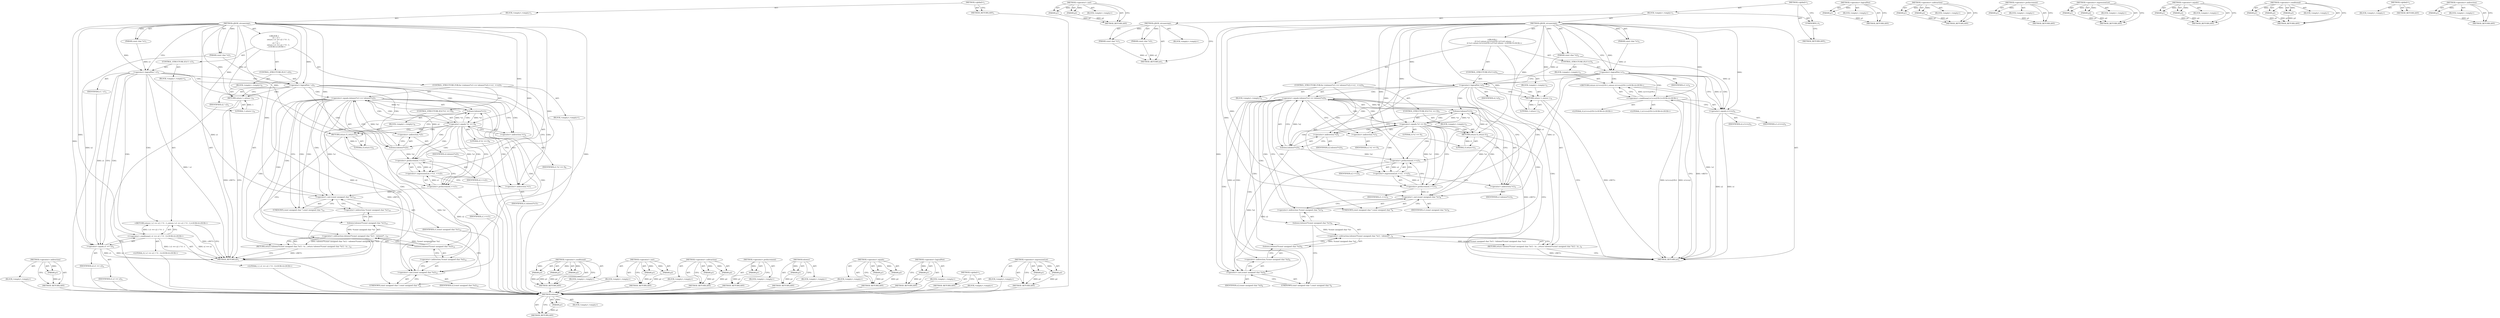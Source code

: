 digraph "&lt;operator&gt;.indirection" {
vulnerable_101 [label=<(METHOD,&lt;operator&gt;.indirection)>];
vulnerable_102 [label=<(PARAM,p1)>];
vulnerable_103 [label=<(BLOCK,&lt;empty&gt;,&lt;empty&gt;)>];
vulnerable_104 [label=<(METHOD_RETURN,ANY)>];
vulnerable_6 [label=<(METHOD,&lt;global&gt;)<SUB>1</SUB>>];
vulnerable_7 [label=<(BLOCK,&lt;empty&gt;,&lt;empty&gt;)<SUB>1</SUB>>];
vulnerable_8 [label=<(METHOD,cJSON_strcasecmp)<SUB>1</SUB>>];
vulnerable_9 [label=<(PARAM,const char *s1)<SUB>1</SUB>>];
vulnerable_10 [label=<(PARAM,const char *s2)<SUB>1</SUB>>];
vulnerable_11 [label="<(BLOCK,{
	if ( ! s1 )
		return ( s1 == s2 ) ? 0 : 1;
	...,{
	if ( ! s1 )
		return ( s1 == s2 ) ? 0 : 1;
	...)<SUB>2</SUB>>"];
vulnerable_12 [label=<(CONTROL_STRUCTURE,IF,if (! s1))<SUB>3</SUB>>];
vulnerable_13 [label=<(&lt;operator&gt;.logicalNot,! s1)<SUB>3</SUB>>];
vulnerable_14 [label=<(IDENTIFIER,s1,! s1)<SUB>3</SUB>>];
vulnerable_15 [label=<(BLOCK,&lt;empty&gt;,&lt;empty&gt;)<SUB>4</SUB>>];
vulnerable_16 [label="<(RETURN,return ( s1 == s2 ) ? 0 : 1;,return ( s1 == s2 ) ? 0 : 1;)<SUB>4</SUB>>"];
vulnerable_17 [label="<(&lt;operator&gt;.conditional,( s1 == s2 ) ? 0 : 1)<SUB>4</SUB>>"];
vulnerable_18 [label=<(&lt;operator&gt;.equals,s1 == s2)<SUB>4</SUB>>];
vulnerable_19 [label=<(IDENTIFIER,s1,s1 == s2)<SUB>4</SUB>>];
vulnerable_20 [label=<(IDENTIFIER,s2,s1 == s2)<SUB>4</SUB>>];
vulnerable_21 [label="<(LITERAL,0,( s1 == s2 ) ? 0 : 1)<SUB>4</SUB>>"];
vulnerable_22 [label="<(LITERAL,1,( s1 == s2 ) ? 0 : 1)<SUB>4</SUB>>"];
vulnerable_23 [label=<(CONTROL_STRUCTURE,IF,if (! s2))<SUB>5</SUB>>];
vulnerable_24 [label=<(&lt;operator&gt;.logicalNot,! s2)<SUB>5</SUB>>];
vulnerable_25 [label=<(IDENTIFIER,s2,! s2)<SUB>5</SUB>>];
vulnerable_26 [label=<(BLOCK,&lt;empty&gt;,&lt;empty&gt;)<SUB>6</SUB>>];
vulnerable_27 [label=<(RETURN,return 1;,return 1;)<SUB>6</SUB>>];
vulnerable_28 [label=<(LITERAL,1,return 1;)<SUB>6</SUB>>];
vulnerable_29 [label=<(CONTROL_STRUCTURE,FOR,for (;tolower(*s1) == tolower(*s2);++s1, ++s2))<SUB>7</SUB>>];
vulnerable_30 [label=<(BLOCK,&lt;empty&gt;,&lt;empty&gt;)<SUB>7</SUB>>];
vulnerable_31 [label=<(&lt;operator&gt;.equals,tolower(*s1) == tolower(*s2))<SUB>7</SUB>>];
vulnerable_32 [label=<(tolower,tolower(*s1))<SUB>7</SUB>>];
vulnerable_33 [label=<(&lt;operator&gt;.indirection,*s1)<SUB>7</SUB>>];
vulnerable_34 [label=<(IDENTIFIER,s1,tolower(*s1))<SUB>7</SUB>>];
vulnerable_35 [label=<(tolower,tolower(*s2))<SUB>7</SUB>>];
vulnerable_36 [label=<(&lt;operator&gt;.indirection,*s2)<SUB>7</SUB>>];
vulnerable_37 [label=<(IDENTIFIER,s2,tolower(*s2))<SUB>7</SUB>>];
vulnerable_38 [label=<(&lt;operator&gt;.expressionList,++s1, ++s2)<SUB>7</SUB>>];
vulnerable_39 [label=<(&lt;operator&gt;.preIncrement,++s1)<SUB>7</SUB>>];
vulnerable_40 [label=<(IDENTIFIER,s1,++s1)<SUB>7</SUB>>];
vulnerable_41 [label=<(&lt;operator&gt;.preIncrement,++s2)<SUB>7</SUB>>];
vulnerable_42 [label=<(IDENTIFIER,s2,++s2)<SUB>7</SUB>>];
vulnerable_43 [label=<(CONTROL_STRUCTURE,IF,if (*s1 == 0))<SUB>8</SUB>>];
vulnerable_44 [label=<(&lt;operator&gt;.equals,*s1 == 0)<SUB>8</SUB>>];
vulnerable_45 [label=<(&lt;operator&gt;.indirection,*s1)<SUB>8</SUB>>];
vulnerable_46 [label=<(IDENTIFIER,s1,*s1 == 0)<SUB>8</SUB>>];
vulnerable_47 [label=<(LITERAL,0,*s1 == 0)<SUB>8</SUB>>];
vulnerable_48 [label=<(BLOCK,&lt;empty&gt;,&lt;empty&gt;)<SUB>9</SUB>>];
vulnerable_49 [label=<(RETURN,return 0;,return 0;)<SUB>9</SUB>>];
vulnerable_50 [label=<(LITERAL,0,return 0;)<SUB>9</SUB>>];
vulnerable_51 [label=<(RETURN,return tolower(*(const unsigned char *)s1) - to...,return tolower(*(const unsigned char *)s1) - to...)<SUB>10</SUB>>];
vulnerable_52 [label=<(&lt;operator&gt;.subtraction,tolower(*(const unsigned char *)s1) - tolower(*...)<SUB>10</SUB>>];
vulnerable_53 [label=<(tolower,tolower(*(const unsigned char *)s1))<SUB>10</SUB>>];
vulnerable_54 [label=<(&lt;operator&gt;.indirection,*(const unsigned char *)s1)<SUB>10</SUB>>];
vulnerable_55 [label=<(&lt;operator&gt;.cast,(const unsigned char *)s1)<SUB>10</SUB>>];
vulnerable_56 [label=<(UNKNOWN,const unsigned char *,const unsigned char *)<SUB>10</SUB>>];
vulnerable_57 [label=<(IDENTIFIER,s1,(const unsigned char *)s1)<SUB>10</SUB>>];
vulnerable_58 [label=<(tolower,tolower(*(const unsigned char *)s2))<SUB>10</SUB>>];
vulnerable_59 [label=<(&lt;operator&gt;.indirection,*(const unsigned char *)s2)<SUB>10</SUB>>];
vulnerable_60 [label=<(&lt;operator&gt;.cast,(const unsigned char *)s2)<SUB>10</SUB>>];
vulnerable_61 [label=<(UNKNOWN,const unsigned char *,const unsigned char *)<SUB>10</SUB>>];
vulnerable_62 [label=<(IDENTIFIER,s2,(const unsigned char *)s2)<SUB>10</SUB>>];
vulnerable_63 [label=<(METHOD_RETURN,int)<SUB>1</SUB>>];
vulnerable_65 [label=<(METHOD_RETURN,ANY)<SUB>1</SUB>>];
vulnerable_86 [label=<(METHOD,&lt;operator&gt;.conditional)>];
vulnerable_87 [label=<(PARAM,p1)>];
vulnerable_88 [label=<(PARAM,p2)>];
vulnerable_89 [label=<(PARAM,p3)>];
vulnerable_90 [label=<(BLOCK,&lt;empty&gt;,&lt;empty&gt;)>];
vulnerable_91 [label=<(METHOD_RETURN,ANY)>];
vulnerable_119 [label=<(METHOD,&lt;operator&gt;.cast)>];
vulnerable_120 [label=<(PARAM,p1)>];
vulnerable_121 [label=<(PARAM,p2)>];
vulnerable_122 [label=<(BLOCK,&lt;empty&gt;,&lt;empty&gt;)>];
vulnerable_123 [label=<(METHOD_RETURN,ANY)>];
vulnerable_114 [label=<(METHOD,&lt;operator&gt;.subtraction)>];
vulnerable_115 [label=<(PARAM,p1)>];
vulnerable_116 [label=<(PARAM,p2)>];
vulnerable_117 [label=<(BLOCK,&lt;empty&gt;,&lt;empty&gt;)>];
vulnerable_118 [label=<(METHOD_RETURN,ANY)>];
vulnerable_110 [label=<(METHOD,&lt;operator&gt;.preIncrement)>];
vulnerable_111 [label=<(PARAM,p1)>];
vulnerable_112 [label=<(BLOCK,&lt;empty&gt;,&lt;empty&gt;)>];
vulnerable_113 [label=<(METHOD_RETURN,ANY)>];
vulnerable_97 [label=<(METHOD,tolower)>];
vulnerable_98 [label=<(PARAM,p1)>];
vulnerable_99 [label=<(BLOCK,&lt;empty&gt;,&lt;empty&gt;)>];
vulnerable_100 [label=<(METHOD_RETURN,ANY)>];
vulnerable_92 [label=<(METHOD,&lt;operator&gt;.equals)>];
vulnerable_93 [label=<(PARAM,p1)>];
vulnerable_94 [label=<(PARAM,p2)>];
vulnerable_95 [label=<(BLOCK,&lt;empty&gt;,&lt;empty&gt;)>];
vulnerable_96 [label=<(METHOD_RETURN,ANY)>];
vulnerable_82 [label=<(METHOD,&lt;operator&gt;.logicalNot)>];
vulnerable_83 [label=<(PARAM,p1)>];
vulnerable_84 [label=<(BLOCK,&lt;empty&gt;,&lt;empty&gt;)>];
vulnerable_85 [label=<(METHOD_RETURN,ANY)>];
vulnerable_76 [label=<(METHOD,&lt;global&gt;)<SUB>1</SUB>>];
vulnerable_77 [label=<(BLOCK,&lt;empty&gt;,&lt;empty&gt;)>];
vulnerable_78 [label=<(METHOD_RETURN,ANY)>];
vulnerable_105 [label=<(METHOD,&lt;operator&gt;.expressionList)>];
vulnerable_106 [label=<(PARAM,p1)>];
vulnerable_107 [label=<(PARAM,p2)>];
vulnerable_108 [label=<(BLOCK,&lt;empty&gt;,&lt;empty&gt;)>];
vulnerable_109 [label=<(METHOD_RETURN,ANY)>];
fixed_104 [label=<(METHOD,tolower)>];
fixed_105 [label=<(PARAM,p1)>];
fixed_106 [label=<(BLOCK,&lt;empty&gt;,&lt;empty&gt;)>];
fixed_107 [label=<(METHOD_RETURN,ANY)>];
fixed_126 [label=<(METHOD,&lt;operator&gt;.cast)>];
fixed_127 [label=<(PARAM,p1)>];
fixed_128 [label=<(PARAM,p2)>];
fixed_129 [label=<(BLOCK,&lt;empty&gt;,&lt;empty&gt;)>];
fixed_130 [label=<(METHOD_RETURN,ANY)>];
fixed_6 [label=<(METHOD,&lt;global&gt;)<SUB>1</SUB>>];
fixed_7 [label=<(BLOCK,&lt;empty&gt;,&lt;empty&gt;)<SUB>1</SUB>>];
fixed_8 [label=<(METHOD,cJSON_strcasecmp)<SUB>1</SUB>>];
fixed_9 [label=<(PARAM,const char *s1)<SUB>1</SUB>>];
fixed_10 [label=<(PARAM,const char *s2)<SUB>1</SUB>>];
fixed_11 [label=<(BLOCK,&lt;empty&gt;,&lt;empty&gt;)>];
fixed_12 [label=<(METHOD_RETURN,int)<SUB>1</SUB>>];
fixed_14 [label=<(UNKNOWN,),))<SUB>1</SUB>>];
fixed_15 [label=<(METHOD,cJSON_strcasecmp)<SUB>2</SUB>>];
fixed_16 [label=<(PARAM,const char *s1)<SUB>2</SUB>>];
fixed_17 [label=<(PARAM,const char *s2)<SUB>2</SUB>>];
fixed_18 [label="<(BLOCK,{
	if (!s1) return (s1==s2)?0:1;if (!s2) return...,{
	if (!s1) return (s1==s2)?0:1;if (!s2) return...)<SUB>3</SUB>>"];
fixed_19 [label=<(CONTROL_STRUCTURE,IF,if (!s1))<SUB>4</SUB>>];
fixed_20 [label=<(&lt;operator&gt;.logicalNot,!s1)<SUB>4</SUB>>];
fixed_21 [label=<(IDENTIFIER,s1,!s1)<SUB>4</SUB>>];
fixed_22 [label=<(BLOCK,&lt;empty&gt;,&lt;empty&gt;)<SUB>4</SUB>>];
fixed_23 [label="<(RETURN,return (s1==s2)?0:1;,return (s1==s2)?0:1;)<SUB>4</SUB>>"];
fixed_24 [label="<(&lt;operator&gt;.conditional,(s1==s2)?0:1)<SUB>4</SUB>>"];
fixed_25 [label=<(&lt;operator&gt;.equals,s1==s2)<SUB>4</SUB>>];
fixed_26 [label=<(IDENTIFIER,s1,s1==s2)<SUB>4</SUB>>];
fixed_27 [label=<(IDENTIFIER,s2,s1==s2)<SUB>4</SUB>>];
fixed_28 [label="<(LITERAL,0,(s1==s2)?0:1)<SUB>4</SUB>>"];
fixed_29 [label="<(LITERAL,1,(s1==s2)?0:1)<SUB>4</SUB>>"];
fixed_30 [label=<(CONTROL_STRUCTURE,IF,if (!s2))<SUB>4</SUB>>];
fixed_31 [label=<(&lt;operator&gt;.logicalNot,!s2)<SUB>4</SUB>>];
fixed_32 [label=<(IDENTIFIER,s2,!s2)<SUB>4</SUB>>];
fixed_33 [label=<(BLOCK,&lt;empty&gt;,&lt;empty&gt;)<SUB>4</SUB>>];
fixed_34 [label=<(RETURN,return 1;,return 1;)<SUB>4</SUB>>];
fixed_35 [label=<(LITERAL,1,return 1;)<SUB>4</SUB>>];
fixed_36 [label=<(CONTROL_STRUCTURE,FOR,for (;tolower(*s1) == tolower(*s2);++s1, ++s2))<SUB>5</SUB>>];
fixed_37 [label=<(BLOCK,&lt;empty&gt;,&lt;empty&gt;)<SUB>5</SUB>>];
fixed_38 [label=<(&lt;operator&gt;.equals,tolower(*s1) == tolower(*s2))<SUB>5</SUB>>];
fixed_39 [label=<(tolower,tolower(*s1))<SUB>5</SUB>>];
fixed_40 [label=<(&lt;operator&gt;.indirection,*s1)<SUB>5</SUB>>];
fixed_41 [label=<(IDENTIFIER,s1,tolower(*s1))<SUB>5</SUB>>];
fixed_42 [label=<(tolower,tolower(*s2))<SUB>5</SUB>>];
fixed_43 [label=<(&lt;operator&gt;.indirection,*s2)<SUB>5</SUB>>];
fixed_44 [label=<(IDENTIFIER,s2,tolower(*s2))<SUB>5</SUB>>];
fixed_45 [label=<(&lt;operator&gt;.expressionList,++s1, ++s2)<SUB>5</SUB>>];
fixed_46 [label=<(&lt;operator&gt;.preIncrement,++s1)<SUB>5</SUB>>];
fixed_47 [label=<(IDENTIFIER,s1,++s1)<SUB>5</SUB>>];
fixed_48 [label=<(&lt;operator&gt;.preIncrement,++s2)<SUB>5</SUB>>];
fixed_49 [label=<(IDENTIFIER,s2,++s2)<SUB>5</SUB>>];
fixed_50 [label=<(CONTROL_STRUCTURE,IF,if (*s1 == 0))<SUB>5</SUB>>];
fixed_51 [label=<(&lt;operator&gt;.equals,*s1 == 0)<SUB>5</SUB>>];
fixed_52 [label=<(&lt;operator&gt;.indirection,*s1)<SUB>5</SUB>>];
fixed_53 [label=<(IDENTIFIER,s1,*s1 == 0)<SUB>5</SUB>>];
fixed_54 [label=<(LITERAL,0,*s1 == 0)<SUB>5</SUB>>];
fixed_55 [label=<(BLOCK,&lt;empty&gt;,&lt;empty&gt;)<SUB>5</SUB>>];
fixed_56 [label=<(RETURN,return 0;,return 0;)<SUB>5</SUB>>];
fixed_57 [label=<(LITERAL,0,return 0;)<SUB>5</SUB>>];
fixed_58 [label=<(RETURN,return tolower(*(const unsigned char *)s1) - to...,return tolower(*(const unsigned char *)s1) - to...)<SUB>6</SUB>>];
fixed_59 [label=<(&lt;operator&gt;.subtraction,tolower(*(const unsigned char *)s1) - tolower(*...)<SUB>6</SUB>>];
fixed_60 [label=<(tolower,tolower(*(const unsigned char *)s1))<SUB>6</SUB>>];
fixed_61 [label=<(&lt;operator&gt;.indirection,*(const unsigned char *)s1)<SUB>6</SUB>>];
fixed_62 [label=<(&lt;operator&gt;.cast,(const unsigned char *)s1)<SUB>6</SUB>>];
fixed_63 [label=<(UNKNOWN,const unsigned char *,const unsigned char *)<SUB>6</SUB>>];
fixed_64 [label=<(IDENTIFIER,s1,(const unsigned char *)s1)<SUB>6</SUB>>];
fixed_65 [label=<(tolower,tolower(*(const unsigned char *)s2))<SUB>6</SUB>>];
fixed_66 [label=<(&lt;operator&gt;.indirection,*(const unsigned char *)s2)<SUB>6</SUB>>];
fixed_67 [label=<(&lt;operator&gt;.cast,(const unsigned char *)s2)<SUB>6</SUB>>];
fixed_68 [label=<(UNKNOWN,const unsigned char *,const unsigned char *)<SUB>6</SUB>>];
fixed_69 [label=<(IDENTIFIER,s2,(const unsigned char *)s2)<SUB>6</SUB>>];
fixed_70 [label=<(METHOD_RETURN,int)<SUB>2</SUB>>];
fixed_72 [label=<(METHOD_RETURN,ANY)<SUB>1</SUB>>];
fixed_89 [label=<(METHOD,&lt;operator&gt;.logicalNot)>];
fixed_90 [label=<(PARAM,p1)>];
fixed_91 [label=<(BLOCK,&lt;empty&gt;,&lt;empty&gt;)>];
fixed_92 [label=<(METHOD_RETURN,ANY)>];
fixed_121 [label=<(METHOD,&lt;operator&gt;.subtraction)>];
fixed_122 [label=<(PARAM,p1)>];
fixed_123 [label=<(PARAM,p2)>];
fixed_124 [label=<(BLOCK,&lt;empty&gt;,&lt;empty&gt;)>];
fixed_125 [label=<(METHOD_RETURN,ANY)>];
fixed_117 [label=<(METHOD,&lt;operator&gt;.preIncrement)>];
fixed_118 [label=<(PARAM,p1)>];
fixed_119 [label=<(BLOCK,&lt;empty&gt;,&lt;empty&gt;)>];
fixed_120 [label=<(METHOD_RETURN,ANY)>];
fixed_112 [label=<(METHOD,&lt;operator&gt;.expressionList)>];
fixed_113 [label=<(PARAM,p1)>];
fixed_114 [label=<(PARAM,p2)>];
fixed_115 [label=<(BLOCK,&lt;empty&gt;,&lt;empty&gt;)>];
fixed_116 [label=<(METHOD_RETURN,ANY)>];
fixed_99 [label=<(METHOD,&lt;operator&gt;.equals)>];
fixed_100 [label=<(PARAM,p1)>];
fixed_101 [label=<(PARAM,p2)>];
fixed_102 [label=<(BLOCK,&lt;empty&gt;,&lt;empty&gt;)>];
fixed_103 [label=<(METHOD_RETURN,ANY)>];
fixed_93 [label=<(METHOD,&lt;operator&gt;.conditional)>];
fixed_94 [label=<(PARAM,p1)>];
fixed_95 [label=<(PARAM,p2)>];
fixed_96 [label=<(PARAM,p3)>];
fixed_97 [label=<(BLOCK,&lt;empty&gt;,&lt;empty&gt;)>];
fixed_98 [label=<(METHOD_RETURN,ANY)>];
fixed_83 [label=<(METHOD,&lt;global&gt;)<SUB>1</SUB>>];
fixed_84 [label=<(BLOCK,&lt;empty&gt;,&lt;empty&gt;)>];
fixed_85 [label=<(METHOD_RETURN,ANY)>];
fixed_108 [label=<(METHOD,&lt;operator&gt;.indirection)>];
fixed_109 [label=<(PARAM,p1)>];
fixed_110 [label=<(BLOCK,&lt;empty&gt;,&lt;empty&gt;)>];
fixed_111 [label=<(METHOD_RETURN,ANY)>];
vulnerable_101 -> vulnerable_102  [key=0, label="AST: "];
vulnerable_101 -> vulnerable_102  [key=1, label="DDG: "];
vulnerable_101 -> vulnerable_103  [key=0, label="AST: "];
vulnerable_101 -> vulnerable_104  [key=0, label="AST: "];
vulnerable_101 -> vulnerable_104  [key=1, label="CFG: "];
vulnerable_102 -> vulnerable_104  [key=0, label="DDG: p1"];
vulnerable_103 -> fixed_104  [key=0];
vulnerable_104 -> fixed_104  [key=0];
vulnerable_6 -> vulnerable_7  [key=0, label="AST: "];
vulnerable_6 -> vulnerable_65  [key=0, label="AST: "];
vulnerable_6 -> vulnerable_65  [key=1, label="CFG: "];
vulnerable_7 -> vulnerable_8  [key=0, label="AST: "];
vulnerable_8 -> vulnerable_9  [key=0, label="AST: "];
vulnerable_8 -> vulnerable_9  [key=1, label="DDG: "];
vulnerable_8 -> vulnerable_10  [key=0, label="AST: "];
vulnerable_8 -> vulnerable_10  [key=1, label="DDG: "];
vulnerable_8 -> vulnerable_11  [key=0, label="AST: "];
vulnerable_8 -> vulnerable_63  [key=0, label="AST: "];
vulnerable_8 -> vulnerable_13  [key=0, label="CFG: "];
vulnerable_8 -> vulnerable_13  [key=1, label="DDG: "];
vulnerable_8 -> vulnerable_24  [key=0, label="DDG: "];
vulnerable_8 -> vulnerable_27  [key=0, label="DDG: "];
vulnerable_8 -> vulnerable_17  [key=0, label="DDG: "];
vulnerable_8 -> vulnerable_28  [key=0, label="DDG: "];
vulnerable_8 -> vulnerable_39  [key=0, label="DDG: "];
vulnerable_8 -> vulnerable_41  [key=0, label="DDG: "];
vulnerable_8 -> vulnerable_44  [key=0, label="DDG: "];
vulnerable_8 -> vulnerable_49  [key=0, label="DDG: "];
vulnerable_8 -> vulnerable_50  [key=0, label="DDG: "];
vulnerable_8 -> vulnerable_18  [key=0, label="DDG: "];
vulnerable_8 -> vulnerable_55  [key=0, label="DDG: "];
vulnerable_8 -> vulnerable_60  [key=0, label="DDG: "];
vulnerable_9 -> vulnerable_13  [key=0, label="DDG: s1"];
vulnerable_10 -> vulnerable_24  [key=0, label="DDG: s2"];
vulnerable_10 -> vulnerable_18  [key=0, label="DDG: s2"];
vulnerable_11 -> vulnerable_12  [key=0, label="AST: "];
vulnerable_11 -> vulnerable_23  [key=0, label="AST: "];
vulnerable_11 -> vulnerable_29  [key=0, label="AST: "];
vulnerable_11 -> vulnerable_51  [key=0, label="AST: "];
vulnerable_12 -> vulnerable_13  [key=0, label="AST: "];
vulnerable_12 -> vulnerable_15  [key=0, label="AST: "];
vulnerable_13 -> vulnerable_14  [key=0, label="AST: "];
vulnerable_13 -> vulnerable_18  [key=0, label="CFG: "];
vulnerable_13 -> vulnerable_18  [key=1, label="DDG: s1"];
vulnerable_13 -> vulnerable_18  [key=2, label="CDG: "];
vulnerable_13 -> vulnerable_24  [key=0, label="CFG: "];
vulnerable_13 -> vulnerable_24  [key=1, label="CDG: "];
vulnerable_13 -> vulnerable_63  [key=0, label="DDG: ! s1"];
vulnerable_13 -> vulnerable_39  [key=0, label="DDG: s1"];
vulnerable_13 -> vulnerable_55  [key=0, label="DDG: s1"];
vulnerable_13 -> vulnerable_16  [key=0, label="CDG: "];
vulnerable_13 -> vulnerable_17  [key=0, label="CDG: "];
vulnerable_14 -> fixed_104  [key=0];
vulnerable_15 -> vulnerable_16  [key=0, label="AST: "];
vulnerable_16 -> vulnerable_17  [key=0, label="AST: "];
vulnerable_16 -> vulnerable_63  [key=0, label="CFG: "];
vulnerable_16 -> vulnerable_63  [key=1, label="DDG: &lt;RET&gt;"];
vulnerable_17 -> vulnerable_18  [key=0, label="AST: "];
vulnerable_17 -> vulnerable_21  [key=0, label="AST: "];
vulnerable_17 -> vulnerable_22  [key=0, label="AST: "];
vulnerable_17 -> vulnerable_16  [key=0, label="CFG: "];
vulnerable_17 -> vulnerable_16  [key=1, label="DDG: ( s1 == s2 ) ? 0 : 1"];
vulnerable_17 -> vulnerable_63  [key=0, label="DDG: s1 == s2"];
vulnerable_17 -> vulnerable_63  [key=1, label="DDG: ( s1 == s2 ) ? 0 : 1"];
vulnerable_18 -> vulnerable_19  [key=0, label="AST: "];
vulnerable_18 -> vulnerable_20  [key=0, label="AST: "];
vulnerable_18 -> vulnerable_17  [key=0, label="CFG: "];
vulnerable_18 -> vulnerable_63  [key=0, label="DDG: s1"];
vulnerable_18 -> vulnerable_63  [key=1, label="DDG: s2"];
vulnerable_19 -> fixed_104  [key=0];
vulnerable_20 -> fixed_104  [key=0];
vulnerable_21 -> fixed_104  [key=0];
vulnerable_22 -> fixed_104  [key=0];
vulnerable_23 -> vulnerable_24  [key=0, label="AST: "];
vulnerable_23 -> vulnerable_26  [key=0, label="AST: "];
vulnerable_24 -> vulnerable_25  [key=0, label="AST: "];
vulnerable_24 -> vulnerable_27  [key=0, label="CFG: "];
vulnerable_24 -> vulnerable_27  [key=1, label="CDG: "];
vulnerable_24 -> vulnerable_33  [key=0, label="CFG: "];
vulnerable_24 -> vulnerable_33  [key=1, label="CDG: "];
vulnerable_24 -> vulnerable_41  [key=0, label="DDG: s2"];
vulnerable_24 -> vulnerable_60  [key=0, label="DDG: s2"];
vulnerable_24 -> vulnerable_32  [key=0, label="CDG: "];
vulnerable_24 -> vulnerable_36  [key=0, label="CDG: "];
vulnerable_24 -> vulnerable_35  [key=0, label="CDG: "];
vulnerable_24 -> vulnerable_31  [key=0, label="CDG: "];
vulnerable_25 -> fixed_104  [key=0];
vulnerable_26 -> vulnerable_27  [key=0, label="AST: "];
vulnerable_27 -> vulnerable_28  [key=0, label="AST: "];
vulnerable_27 -> vulnerable_63  [key=0, label="CFG: "];
vulnerable_27 -> vulnerable_63  [key=1, label="DDG: &lt;RET&gt;"];
vulnerable_28 -> vulnerable_27  [key=0, label="DDG: 1"];
vulnerable_29 -> vulnerable_30  [key=0, label="AST: "];
vulnerable_29 -> vulnerable_31  [key=0, label="AST: "];
vulnerable_29 -> vulnerable_38  [key=0, label="AST: "];
vulnerable_29 -> vulnerable_43  [key=0, label="AST: "];
vulnerable_30 -> fixed_104  [key=0];
vulnerable_31 -> vulnerable_32  [key=0, label="AST: "];
vulnerable_31 -> vulnerable_35  [key=0, label="AST: "];
vulnerable_31 -> vulnerable_56  [key=0, label="CFG: "];
vulnerable_31 -> vulnerable_56  [key=1, label="CDG: "];
vulnerable_31 -> vulnerable_45  [key=0, label="CFG: "];
vulnerable_31 -> vulnerable_45  [key=1, label="CDG: "];
vulnerable_31 -> vulnerable_58  [key=0, label="CDG: "];
vulnerable_31 -> vulnerable_60  [key=0, label="CDG: "];
vulnerable_31 -> vulnerable_61  [key=0, label="CDG: "];
vulnerable_31 -> vulnerable_51  [key=0, label="CDG: "];
vulnerable_31 -> vulnerable_52  [key=0, label="CDG: "];
vulnerable_31 -> vulnerable_53  [key=0, label="CDG: "];
vulnerable_31 -> vulnerable_59  [key=0, label="CDG: "];
vulnerable_31 -> vulnerable_44  [key=0, label="CDG: "];
vulnerable_31 -> vulnerable_55  [key=0, label="CDG: "];
vulnerable_31 -> vulnerable_54  [key=0, label="CDG: "];
vulnerable_32 -> vulnerable_33  [key=0, label="AST: "];
vulnerable_32 -> vulnerable_36  [key=0, label="CFG: "];
vulnerable_32 -> vulnerable_31  [key=0, label="DDG: *s1"];
vulnerable_32 -> vulnerable_44  [key=0, label="DDG: *s1"];
vulnerable_32 -> vulnerable_55  [key=0, label="DDG: *s1"];
vulnerable_33 -> vulnerable_34  [key=0, label="AST: "];
vulnerable_33 -> vulnerable_32  [key=0, label="CFG: "];
vulnerable_34 -> fixed_104  [key=0];
vulnerable_35 -> vulnerable_36  [key=0, label="AST: "];
vulnerable_35 -> vulnerable_31  [key=0, label="CFG: "];
vulnerable_35 -> vulnerable_31  [key=1, label="DDG: *s2"];
vulnerable_35 -> vulnerable_41  [key=0, label="DDG: *s2"];
vulnerable_35 -> vulnerable_60  [key=0, label="DDG: *s2"];
vulnerable_36 -> vulnerable_37  [key=0, label="AST: "];
vulnerable_36 -> vulnerable_35  [key=0, label="CFG: "];
vulnerable_37 -> fixed_104  [key=0];
vulnerable_38 -> vulnerable_39  [key=0, label="AST: "];
vulnerable_38 -> vulnerable_41  [key=0, label="AST: "];
vulnerable_38 -> vulnerable_33  [key=0, label="CFG: "];
vulnerable_39 -> vulnerable_40  [key=0, label="AST: "];
vulnerable_39 -> vulnerable_41  [key=0, label="CFG: "];
vulnerable_39 -> vulnerable_38  [key=0, label="DDG: s1"];
vulnerable_39 -> vulnerable_55  [key=0, label="DDG: s1"];
vulnerable_40 -> fixed_104  [key=0];
vulnerable_41 -> vulnerable_42  [key=0, label="AST: "];
vulnerable_41 -> vulnerable_38  [key=0, label="CFG: "];
vulnerable_41 -> vulnerable_38  [key=1, label="DDG: s2"];
vulnerable_41 -> vulnerable_60  [key=0, label="DDG: s2"];
vulnerable_42 -> fixed_104  [key=0];
vulnerable_43 -> vulnerable_44  [key=0, label="AST: "];
vulnerable_43 -> vulnerable_48  [key=0, label="AST: "];
vulnerable_44 -> vulnerable_45  [key=0, label="AST: "];
vulnerable_44 -> vulnerable_47  [key=0, label="AST: "];
vulnerable_44 -> vulnerable_49  [key=0, label="CFG: "];
vulnerable_44 -> vulnerable_49  [key=1, label="CDG: "];
vulnerable_44 -> vulnerable_39  [key=0, label="CFG: "];
vulnerable_44 -> vulnerable_39  [key=1, label="DDG: *s1"];
vulnerable_44 -> vulnerable_39  [key=2, label="CDG: "];
vulnerable_44 -> vulnerable_32  [key=0, label="DDG: *s1"];
vulnerable_44 -> vulnerable_32  [key=1, label="CDG: "];
vulnerable_44 -> vulnerable_33  [key=0, label="CDG: "];
vulnerable_44 -> vulnerable_36  [key=0, label="CDG: "];
vulnerable_44 -> vulnerable_38  [key=0, label="CDG: "];
vulnerable_44 -> vulnerable_41  [key=0, label="CDG: "];
vulnerable_44 -> vulnerable_35  [key=0, label="CDG: "];
vulnerable_44 -> vulnerable_31  [key=0, label="CDG: "];
vulnerable_45 -> vulnerable_46  [key=0, label="AST: "];
vulnerable_45 -> vulnerable_44  [key=0, label="CFG: "];
vulnerable_46 -> fixed_104  [key=0];
vulnerable_47 -> fixed_104  [key=0];
vulnerable_48 -> vulnerable_49  [key=0, label="AST: "];
vulnerable_49 -> vulnerable_50  [key=0, label="AST: "];
vulnerable_49 -> vulnerable_63  [key=0, label="CFG: "];
vulnerable_49 -> vulnerable_63  [key=1, label="DDG: &lt;RET&gt;"];
vulnerable_50 -> vulnerable_49  [key=0, label="DDG: 0"];
vulnerable_51 -> vulnerable_52  [key=0, label="AST: "];
vulnerable_51 -> vulnerable_63  [key=0, label="CFG: "];
vulnerable_51 -> vulnerable_63  [key=1, label="DDG: &lt;RET&gt;"];
vulnerable_52 -> vulnerable_53  [key=0, label="AST: "];
vulnerable_52 -> vulnerable_58  [key=0, label="AST: "];
vulnerable_52 -> vulnerable_51  [key=0, label="CFG: "];
vulnerable_52 -> vulnerable_51  [key=1, label="DDG: tolower(*(const unsigned char *)s1) - tolower(*(const unsigned char *)s2)"];
vulnerable_53 -> vulnerable_54  [key=0, label="AST: "];
vulnerable_53 -> vulnerable_61  [key=0, label="CFG: "];
vulnerable_53 -> vulnerable_52  [key=0, label="DDG: *(const unsigned char *)s1"];
vulnerable_54 -> vulnerable_55  [key=0, label="AST: "];
vulnerable_54 -> vulnerable_53  [key=0, label="CFG: "];
vulnerable_55 -> vulnerable_56  [key=0, label="AST: "];
vulnerable_55 -> vulnerable_57  [key=0, label="AST: "];
vulnerable_55 -> vulnerable_54  [key=0, label="CFG: "];
vulnerable_56 -> vulnerable_55  [key=0, label="CFG: "];
vulnerable_57 -> fixed_104  [key=0];
vulnerable_58 -> vulnerable_59  [key=0, label="AST: "];
vulnerable_58 -> vulnerable_52  [key=0, label="CFG: "];
vulnerable_58 -> vulnerable_52  [key=1, label="DDG: *(const unsigned char *)s2"];
vulnerable_59 -> vulnerable_60  [key=0, label="AST: "];
vulnerable_59 -> vulnerable_58  [key=0, label="CFG: "];
vulnerable_60 -> vulnerable_61  [key=0, label="AST: "];
vulnerable_60 -> vulnerable_62  [key=0, label="AST: "];
vulnerable_60 -> vulnerable_59  [key=0, label="CFG: "];
vulnerable_61 -> vulnerable_60  [key=0, label="CFG: "];
vulnerable_62 -> fixed_104  [key=0];
vulnerable_63 -> fixed_104  [key=0];
vulnerable_65 -> fixed_104  [key=0];
vulnerable_86 -> vulnerable_87  [key=0, label="AST: "];
vulnerable_86 -> vulnerable_87  [key=1, label="DDG: "];
vulnerable_86 -> vulnerable_90  [key=0, label="AST: "];
vulnerable_86 -> vulnerable_88  [key=0, label="AST: "];
vulnerable_86 -> vulnerable_88  [key=1, label="DDG: "];
vulnerable_86 -> vulnerable_91  [key=0, label="AST: "];
vulnerable_86 -> vulnerable_91  [key=1, label="CFG: "];
vulnerable_86 -> vulnerable_89  [key=0, label="AST: "];
vulnerable_86 -> vulnerable_89  [key=1, label="DDG: "];
vulnerable_87 -> vulnerable_91  [key=0, label="DDG: p1"];
vulnerable_88 -> vulnerable_91  [key=0, label="DDG: p2"];
vulnerable_89 -> vulnerable_91  [key=0, label="DDG: p3"];
vulnerable_90 -> fixed_104  [key=0];
vulnerable_91 -> fixed_104  [key=0];
vulnerable_119 -> vulnerable_120  [key=0, label="AST: "];
vulnerable_119 -> vulnerable_120  [key=1, label="DDG: "];
vulnerable_119 -> vulnerable_122  [key=0, label="AST: "];
vulnerable_119 -> vulnerable_121  [key=0, label="AST: "];
vulnerable_119 -> vulnerable_121  [key=1, label="DDG: "];
vulnerable_119 -> vulnerable_123  [key=0, label="AST: "];
vulnerable_119 -> vulnerable_123  [key=1, label="CFG: "];
vulnerable_120 -> vulnerable_123  [key=0, label="DDG: p1"];
vulnerable_121 -> vulnerable_123  [key=0, label="DDG: p2"];
vulnerable_122 -> fixed_104  [key=0];
vulnerable_123 -> fixed_104  [key=0];
vulnerable_114 -> vulnerable_115  [key=0, label="AST: "];
vulnerable_114 -> vulnerable_115  [key=1, label="DDG: "];
vulnerable_114 -> vulnerable_117  [key=0, label="AST: "];
vulnerable_114 -> vulnerable_116  [key=0, label="AST: "];
vulnerable_114 -> vulnerable_116  [key=1, label="DDG: "];
vulnerable_114 -> vulnerable_118  [key=0, label="AST: "];
vulnerable_114 -> vulnerable_118  [key=1, label="CFG: "];
vulnerable_115 -> vulnerable_118  [key=0, label="DDG: p1"];
vulnerable_116 -> vulnerable_118  [key=0, label="DDG: p2"];
vulnerable_117 -> fixed_104  [key=0];
vulnerable_118 -> fixed_104  [key=0];
vulnerable_110 -> vulnerable_111  [key=0, label="AST: "];
vulnerable_110 -> vulnerable_111  [key=1, label="DDG: "];
vulnerable_110 -> vulnerable_112  [key=0, label="AST: "];
vulnerable_110 -> vulnerable_113  [key=0, label="AST: "];
vulnerable_110 -> vulnerable_113  [key=1, label="CFG: "];
vulnerable_111 -> vulnerable_113  [key=0, label="DDG: p1"];
vulnerable_112 -> fixed_104  [key=0];
vulnerable_113 -> fixed_104  [key=0];
vulnerable_97 -> vulnerable_98  [key=0, label="AST: "];
vulnerable_97 -> vulnerable_98  [key=1, label="DDG: "];
vulnerable_97 -> vulnerable_99  [key=0, label="AST: "];
vulnerable_97 -> vulnerable_100  [key=0, label="AST: "];
vulnerable_97 -> vulnerable_100  [key=1, label="CFG: "];
vulnerable_98 -> vulnerable_100  [key=0, label="DDG: p1"];
vulnerable_99 -> fixed_104  [key=0];
vulnerable_100 -> fixed_104  [key=0];
vulnerable_92 -> vulnerable_93  [key=0, label="AST: "];
vulnerable_92 -> vulnerable_93  [key=1, label="DDG: "];
vulnerable_92 -> vulnerable_95  [key=0, label="AST: "];
vulnerable_92 -> vulnerable_94  [key=0, label="AST: "];
vulnerable_92 -> vulnerable_94  [key=1, label="DDG: "];
vulnerable_92 -> vulnerable_96  [key=0, label="AST: "];
vulnerable_92 -> vulnerable_96  [key=1, label="CFG: "];
vulnerable_93 -> vulnerable_96  [key=0, label="DDG: p1"];
vulnerable_94 -> vulnerable_96  [key=0, label="DDG: p2"];
vulnerable_95 -> fixed_104  [key=0];
vulnerable_96 -> fixed_104  [key=0];
vulnerable_82 -> vulnerable_83  [key=0, label="AST: "];
vulnerable_82 -> vulnerable_83  [key=1, label="DDG: "];
vulnerable_82 -> vulnerable_84  [key=0, label="AST: "];
vulnerable_82 -> vulnerable_85  [key=0, label="AST: "];
vulnerable_82 -> vulnerable_85  [key=1, label="CFG: "];
vulnerable_83 -> vulnerable_85  [key=0, label="DDG: p1"];
vulnerable_84 -> fixed_104  [key=0];
vulnerable_85 -> fixed_104  [key=0];
vulnerable_76 -> vulnerable_77  [key=0, label="AST: "];
vulnerable_76 -> vulnerable_78  [key=0, label="AST: "];
vulnerable_76 -> vulnerable_78  [key=1, label="CFG: "];
vulnerable_77 -> fixed_104  [key=0];
vulnerable_78 -> fixed_104  [key=0];
vulnerable_105 -> vulnerable_106  [key=0, label="AST: "];
vulnerable_105 -> vulnerable_106  [key=1, label="DDG: "];
vulnerable_105 -> vulnerable_108  [key=0, label="AST: "];
vulnerable_105 -> vulnerable_107  [key=0, label="AST: "];
vulnerable_105 -> vulnerable_107  [key=1, label="DDG: "];
vulnerable_105 -> vulnerable_109  [key=0, label="AST: "];
vulnerable_105 -> vulnerable_109  [key=1, label="CFG: "];
vulnerable_106 -> vulnerable_109  [key=0, label="DDG: p1"];
vulnerable_107 -> vulnerable_109  [key=0, label="DDG: p2"];
vulnerable_108 -> fixed_104  [key=0];
vulnerable_109 -> fixed_104  [key=0];
fixed_104 -> fixed_105  [key=0, label="AST: "];
fixed_104 -> fixed_105  [key=1, label="DDG: "];
fixed_104 -> fixed_106  [key=0, label="AST: "];
fixed_104 -> fixed_107  [key=0, label="AST: "];
fixed_104 -> fixed_107  [key=1, label="CFG: "];
fixed_105 -> fixed_107  [key=0, label="DDG: p1"];
fixed_126 -> fixed_127  [key=0, label="AST: "];
fixed_126 -> fixed_127  [key=1, label="DDG: "];
fixed_126 -> fixed_129  [key=0, label="AST: "];
fixed_126 -> fixed_128  [key=0, label="AST: "];
fixed_126 -> fixed_128  [key=1, label="DDG: "];
fixed_126 -> fixed_130  [key=0, label="AST: "];
fixed_126 -> fixed_130  [key=1, label="CFG: "];
fixed_127 -> fixed_130  [key=0, label="DDG: p1"];
fixed_128 -> fixed_130  [key=0, label="DDG: p2"];
fixed_6 -> fixed_7  [key=0, label="AST: "];
fixed_6 -> fixed_72  [key=0, label="AST: "];
fixed_6 -> fixed_14  [key=0, label="CFG: "];
fixed_7 -> fixed_8  [key=0, label="AST: "];
fixed_7 -> fixed_14  [key=0, label="AST: "];
fixed_7 -> fixed_15  [key=0, label="AST: "];
fixed_8 -> fixed_9  [key=0, label="AST: "];
fixed_8 -> fixed_9  [key=1, label="DDG: "];
fixed_8 -> fixed_10  [key=0, label="AST: "];
fixed_8 -> fixed_10  [key=1, label="DDG: "];
fixed_8 -> fixed_11  [key=0, label="AST: "];
fixed_8 -> fixed_12  [key=0, label="AST: "];
fixed_8 -> fixed_12  [key=1, label="CFG: "];
fixed_9 -> fixed_12  [key=0, label="DDG: s1"];
fixed_10 -> fixed_12  [key=0, label="DDG: s2"];
fixed_14 -> fixed_72  [key=0, label="CFG: "];
fixed_15 -> fixed_16  [key=0, label="AST: "];
fixed_15 -> fixed_16  [key=1, label="DDG: "];
fixed_15 -> fixed_17  [key=0, label="AST: "];
fixed_15 -> fixed_17  [key=1, label="DDG: "];
fixed_15 -> fixed_18  [key=0, label="AST: "];
fixed_15 -> fixed_70  [key=0, label="AST: "];
fixed_15 -> fixed_20  [key=0, label="CFG: "];
fixed_15 -> fixed_20  [key=1, label="DDG: "];
fixed_15 -> fixed_31  [key=0, label="DDG: "];
fixed_15 -> fixed_34  [key=0, label="DDG: "];
fixed_15 -> fixed_24  [key=0, label="DDG: "];
fixed_15 -> fixed_35  [key=0, label="DDG: "];
fixed_15 -> fixed_46  [key=0, label="DDG: "];
fixed_15 -> fixed_48  [key=0, label="DDG: "];
fixed_15 -> fixed_51  [key=0, label="DDG: "];
fixed_15 -> fixed_56  [key=0, label="DDG: "];
fixed_15 -> fixed_57  [key=0, label="DDG: "];
fixed_15 -> fixed_25  [key=0, label="DDG: "];
fixed_15 -> fixed_62  [key=0, label="DDG: "];
fixed_15 -> fixed_67  [key=0, label="DDG: "];
fixed_16 -> fixed_20  [key=0, label="DDG: s1"];
fixed_17 -> fixed_31  [key=0, label="DDG: s2"];
fixed_17 -> fixed_25  [key=0, label="DDG: s2"];
fixed_18 -> fixed_19  [key=0, label="AST: "];
fixed_18 -> fixed_30  [key=0, label="AST: "];
fixed_18 -> fixed_36  [key=0, label="AST: "];
fixed_18 -> fixed_58  [key=0, label="AST: "];
fixed_19 -> fixed_20  [key=0, label="AST: "];
fixed_19 -> fixed_22  [key=0, label="AST: "];
fixed_20 -> fixed_21  [key=0, label="AST: "];
fixed_20 -> fixed_25  [key=0, label="CFG: "];
fixed_20 -> fixed_25  [key=1, label="DDG: s1"];
fixed_20 -> fixed_25  [key=2, label="CDG: "];
fixed_20 -> fixed_31  [key=0, label="CFG: "];
fixed_20 -> fixed_31  [key=1, label="CDG: "];
fixed_20 -> fixed_70  [key=0, label="DDG: !s1"];
fixed_20 -> fixed_46  [key=0, label="DDG: s1"];
fixed_20 -> fixed_62  [key=0, label="DDG: s1"];
fixed_20 -> fixed_24  [key=0, label="CDG: "];
fixed_20 -> fixed_23  [key=0, label="CDG: "];
fixed_22 -> fixed_23  [key=0, label="AST: "];
fixed_23 -> fixed_24  [key=0, label="AST: "];
fixed_23 -> fixed_70  [key=0, label="CFG: "];
fixed_23 -> fixed_70  [key=1, label="DDG: &lt;RET&gt;"];
fixed_24 -> fixed_25  [key=0, label="AST: "];
fixed_24 -> fixed_28  [key=0, label="AST: "];
fixed_24 -> fixed_29  [key=0, label="AST: "];
fixed_24 -> fixed_23  [key=0, label="CFG: "];
fixed_24 -> fixed_23  [key=1, label="DDG: (s1==s2)?0:1"];
fixed_24 -> fixed_70  [key=0, label="DDG: s1==s2"];
fixed_24 -> fixed_70  [key=1, label="DDG: (s1==s2)?0:1"];
fixed_25 -> fixed_26  [key=0, label="AST: "];
fixed_25 -> fixed_27  [key=0, label="AST: "];
fixed_25 -> fixed_24  [key=0, label="CFG: "];
fixed_25 -> fixed_70  [key=0, label="DDG: s1"];
fixed_25 -> fixed_70  [key=1, label="DDG: s2"];
fixed_30 -> fixed_31  [key=0, label="AST: "];
fixed_30 -> fixed_33  [key=0, label="AST: "];
fixed_31 -> fixed_32  [key=0, label="AST: "];
fixed_31 -> fixed_34  [key=0, label="CFG: "];
fixed_31 -> fixed_34  [key=1, label="CDG: "];
fixed_31 -> fixed_40  [key=0, label="CFG: "];
fixed_31 -> fixed_40  [key=1, label="CDG: "];
fixed_31 -> fixed_48  [key=0, label="DDG: s2"];
fixed_31 -> fixed_67  [key=0, label="DDG: s2"];
fixed_31 -> fixed_42  [key=0, label="CDG: "];
fixed_31 -> fixed_38  [key=0, label="CDG: "];
fixed_31 -> fixed_39  [key=0, label="CDG: "];
fixed_31 -> fixed_43  [key=0, label="CDG: "];
fixed_33 -> fixed_34  [key=0, label="AST: "];
fixed_34 -> fixed_35  [key=0, label="AST: "];
fixed_34 -> fixed_70  [key=0, label="CFG: "];
fixed_34 -> fixed_70  [key=1, label="DDG: &lt;RET&gt;"];
fixed_35 -> fixed_34  [key=0, label="DDG: 1"];
fixed_36 -> fixed_37  [key=0, label="AST: "];
fixed_36 -> fixed_38  [key=0, label="AST: "];
fixed_36 -> fixed_45  [key=0, label="AST: "];
fixed_36 -> fixed_50  [key=0, label="AST: "];
fixed_38 -> fixed_39  [key=0, label="AST: "];
fixed_38 -> fixed_42  [key=0, label="AST: "];
fixed_38 -> fixed_63  [key=0, label="CFG: "];
fixed_38 -> fixed_63  [key=1, label="CDG: "];
fixed_38 -> fixed_52  [key=0, label="CFG: "];
fixed_38 -> fixed_52  [key=1, label="CDG: "];
fixed_38 -> fixed_58  [key=0, label="CDG: "];
fixed_38 -> fixed_68  [key=0, label="CDG: "];
fixed_38 -> fixed_60  [key=0, label="CDG: "];
fixed_38 -> fixed_61  [key=0, label="CDG: "];
fixed_38 -> fixed_51  [key=0, label="CDG: "];
fixed_38 -> fixed_66  [key=0, label="CDG: "];
fixed_38 -> fixed_67  [key=0, label="CDG: "];
fixed_38 -> fixed_65  [key=0, label="CDG: "];
fixed_38 -> fixed_59  [key=0, label="CDG: "];
fixed_38 -> fixed_62  [key=0, label="CDG: "];
fixed_39 -> fixed_40  [key=0, label="AST: "];
fixed_39 -> fixed_43  [key=0, label="CFG: "];
fixed_39 -> fixed_38  [key=0, label="DDG: *s1"];
fixed_39 -> fixed_51  [key=0, label="DDG: *s1"];
fixed_39 -> fixed_62  [key=0, label="DDG: *s1"];
fixed_40 -> fixed_41  [key=0, label="AST: "];
fixed_40 -> fixed_39  [key=0, label="CFG: "];
fixed_42 -> fixed_43  [key=0, label="AST: "];
fixed_42 -> fixed_38  [key=0, label="CFG: "];
fixed_42 -> fixed_38  [key=1, label="DDG: *s2"];
fixed_42 -> fixed_48  [key=0, label="DDG: *s2"];
fixed_42 -> fixed_67  [key=0, label="DDG: *s2"];
fixed_43 -> fixed_44  [key=0, label="AST: "];
fixed_43 -> fixed_42  [key=0, label="CFG: "];
fixed_45 -> fixed_46  [key=0, label="AST: "];
fixed_45 -> fixed_48  [key=0, label="AST: "];
fixed_45 -> fixed_40  [key=0, label="CFG: "];
fixed_46 -> fixed_47  [key=0, label="AST: "];
fixed_46 -> fixed_48  [key=0, label="CFG: "];
fixed_46 -> fixed_45  [key=0, label="DDG: s1"];
fixed_46 -> fixed_62  [key=0, label="DDG: s1"];
fixed_48 -> fixed_49  [key=0, label="AST: "];
fixed_48 -> fixed_45  [key=0, label="CFG: "];
fixed_48 -> fixed_45  [key=1, label="DDG: s2"];
fixed_48 -> fixed_67  [key=0, label="DDG: s2"];
fixed_50 -> fixed_51  [key=0, label="AST: "];
fixed_50 -> fixed_55  [key=0, label="AST: "];
fixed_51 -> fixed_52  [key=0, label="AST: "];
fixed_51 -> fixed_54  [key=0, label="AST: "];
fixed_51 -> fixed_56  [key=0, label="CFG: "];
fixed_51 -> fixed_56  [key=1, label="CDG: "];
fixed_51 -> fixed_46  [key=0, label="CFG: "];
fixed_51 -> fixed_46  [key=1, label="DDG: *s1"];
fixed_51 -> fixed_46  [key=2, label="CDG: "];
fixed_51 -> fixed_39  [key=0, label="DDG: *s1"];
fixed_51 -> fixed_39  [key=1, label="CDG: "];
fixed_51 -> fixed_48  [key=0, label="CDG: "];
fixed_51 -> fixed_42  [key=0, label="CDG: "];
fixed_51 -> fixed_38  [key=0, label="CDG: "];
fixed_51 -> fixed_45  [key=0, label="CDG: "];
fixed_51 -> fixed_40  [key=0, label="CDG: "];
fixed_51 -> fixed_43  [key=0, label="CDG: "];
fixed_52 -> fixed_53  [key=0, label="AST: "];
fixed_52 -> fixed_51  [key=0, label="CFG: "];
fixed_55 -> fixed_56  [key=0, label="AST: "];
fixed_56 -> fixed_57  [key=0, label="AST: "];
fixed_56 -> fixed_70  [key=0, label="CFG: "];
fixed_56 -> fixed_70  [key=1, label="DDG: &lt;RET&gt;"];
fixed_57 -> fixed_56  [key=0, label="DDG: 0"];
fixed_58 -> fixed_59  [key=0, label="AST: "];
fixed_58 -> fixed_70  [key=0, label="CFG: "];
fixed_58 -> fixed_70  [key=1, label="DDG: &lt;RET&gt;"];
fixed_59 -> fixed_60  [key=0, label="AST: "];
fixed_59 -> fixed_65  [key=0, label="AST: "];
fixed_59 -> fixed_58  [key=0, label="CFG: "];
fixed_59 -> fixed_58  [key=1, label="DDG: tolower(*(const unsigned char *)s1) - tolower(*(const unsigned char *)s2)"];
fixed_60 -> fixed_61  [key=0, label="AST: "];
fixed_60 -> fixed_68  [key=0, label="CFG: "];
fixed_60 -> fixed_59  [key=0, label="DDG: *(const unsigned char *)s1"];
fixed_61 -> fixed_62  [key=0, label="AST: "];
fixed_61 -> fixed_60  [key=0, label="CFG: "];
fixed_62 -> fixed_63  [key=0, label="AST: "];
fixed_62 -> fixed_64  [key=0, label="AST: "];
fixed_62 -> fixed_61  [key=0, label="CFG: "];
fixed_63 -> fixed_62  [key=0, label="CFG: "];
fixed_65 -> fixed_66  [key=0, label="AST: "];
fixed_65 -> fixed_59  [key=0, label="CFG: "];
fixed_65 -> fixed_59  [key=1, label="DDG: *(const unsigned char *)s2"];
fixed_66 -> fixed_67  [key=0, label="AST: "];
fixed_66 -> fixed_65  [key=0, label="CFG: "];
fixed_67 -> fixed_68  [key=0, label="AST: "];
fixed_67 -> fixed_69  [key=0, label="AST: "];
fixed_67 -> fixed_66  [key=0, label="CFG: "];
fixed_68 -> fixed_67  [key=0, label="CFG: "];
fixed_89 -> fixed_90  [key=0, label="AST: "];
fixed_89 -> fixed_90  [key=1, label="DDG: "];
fixed_89 -> fixed_91  [key=0, label="AST: "];
fixed_89 -> fixed_92  [key=0, label="AST: "];
fixed_89 -> fixed_92  [key=1, label="CFG: "];
fixed_90 -> fixed_92  [key=0, label="DDG: p1"];
fixed_121 -> fixed_122  [key=0, label="AST: "];
fixed_121 -> fixed_122  [key=1, label="DDG: "];
fixed_121 -> fixed_124  [key=0, label="AST: "];
fixed_121 -> fixed_123  [key=0, label="AST: "];
fixed_121 -> fixed_123  [key=1, label="DDG: "];
fixed_121 -> fixed_125  [key=0, label="AST: "];
fixed_121 -> fixed_125  [key=1, label="CFG: "];
fixed_122 -> fixed_125  [key=0, label="DDG: p1"];
fixed_123 -> fixed_125  [key=0, label="DDG: p2"];
fixed_117 -> fixed_118  [key=0, label="AST: "];
fixed_117 -> fixed_118  [key=1, label="DDG: "];
fixed_117 -> fixed_119  [key=0, label="AST: "];
fixed_117 -> fixed_120  [key=0, label="AST: "];
fixed_117 -> fixed_120  [key=1, label="CFG: "];
fixed_118 -> fixed_120  [key=0, label="DDG: p1"];
fixed_112 -> fixed_113  [key=0, label="AST: "];
fixed_112 -> fixed_113  [key=1, label="DDG: "];
fixed_112 -> fixed_115  [key=0, label="AST: "];
fixed_112 -> fixed_114  [key=0, label="AST: "];
fixed_112 -> fixed_114  [key=1, label="DDG: "];
fixed_112 -> fixed_116  [key=0, label="AST: "];
fixed_112 -> fixed_116  [key=1, label="CFG: "];
fixed_113 -> fixed_116  [key=0, label="DDG: p1"];
fixed_114 -> fixed_116  [key=0, label="DDG: p2"];
fixed_99 -> fixed_100  [key=0, label="AST: "];
fixed_99 -> fixed_100  [key=1, label="DDG: "];
fixed_99 -> fixed_102  [key=0, label="AST: "];
fixed_99 -> fixed_101  [key=0, label="AST: "];
fixed_99 -> fixed_101  [key=1, label="DDG: "];
fixed_99 -> fixed_103  [key=0, label="AST: "];
fixed_99 -> fixed_103  [key=1, label="CFG: "];
fixed_100 -> fixed_103  [key=0, label="DDG: p1"];
fixed_101 -> fixed_103  [key=0, label="DDG: p2"];
fixed_93 -> fixed_94  [key=0, label="AST: "];
fixed_93 -> fixed_94  [key=1, label="DDG: "];
fixed_93 -> fixed_97  [key=0, label="AST: "];
fixed_93 -> fixed_95  [key=0, label="AST: "];
fixed_93 -> fixed_95  [key=1, label="DDG: "];
fixed_93 -> fixed_98  [key=0, label="AST: "];
fixed_93 -> fixed_98  [key=1, label="CFG: "];
fixed_93 -> fixed_96  [key=0, label="AST: "];
fixed_93 -> fixed_96  [key=1, label="DDG: "];
fixed_94 -> fixed_98  [key=0, label="DDG: p1"];
fixed_95 -> fixed_98  [key=0, label="DDG: p2"];
fixed_96 -> fixed_98  [key=0, label="DDG: p3"];
fixed_83 -> fixed_84  [key=0, label="AST: "];
fixed_83 -> fixed_85  [key=0, label="AST: "];
fixed_83 -> fixed_85  [key=1, label="CFG: "];
fixed_108 -> fixed_109  [key=0, label="AST: "];
fixed_108 -> fixed_109  [key=1, label="DDG: "];
fixed_108 -> fixed_110  [key=0, label="AST: "];
fixed_108 -> fixed_111  [key=0, label="AST: "];
fixed_108 -> fixed_111  [key=1, label="CFG: "];
fixed_109 -> fixed_111  [key=0, label="DDG: p1"];
}
